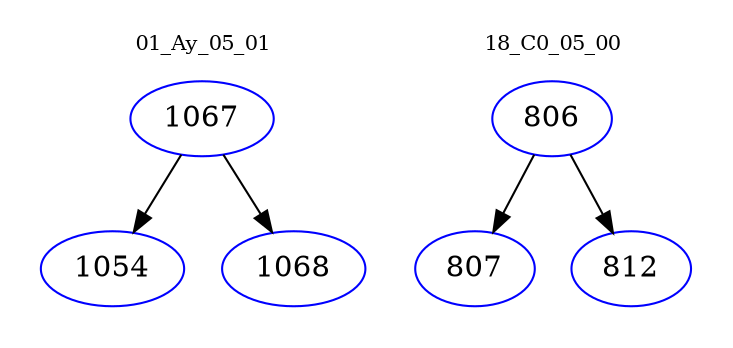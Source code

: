 digraph{
subgraph cluster_0 {
color = white
label = "01_Ay_05_01";
fontsize=10;
T0_1067 [label="1067", color="blue"]
T0_1067 -> T0_1054 [color="black"]
T0_1054 [label="1054", color="blue"]
T0_1067 -> T0_1068 [color="black"]
T0_1068 [label="1068", color="blue"]
}
subgraph cluster_1 {
color = white
label = "18_C0_05_00";
fontsize=10;
T1_806 [label="806", color="blue"]
T1_806 -> T1_807 [color="black"]
T1_807 [label="807", color="blue"]
T1_806 -> T1_812 [color="black"]
T1_812 [label="812", color="blue"]
}
}
